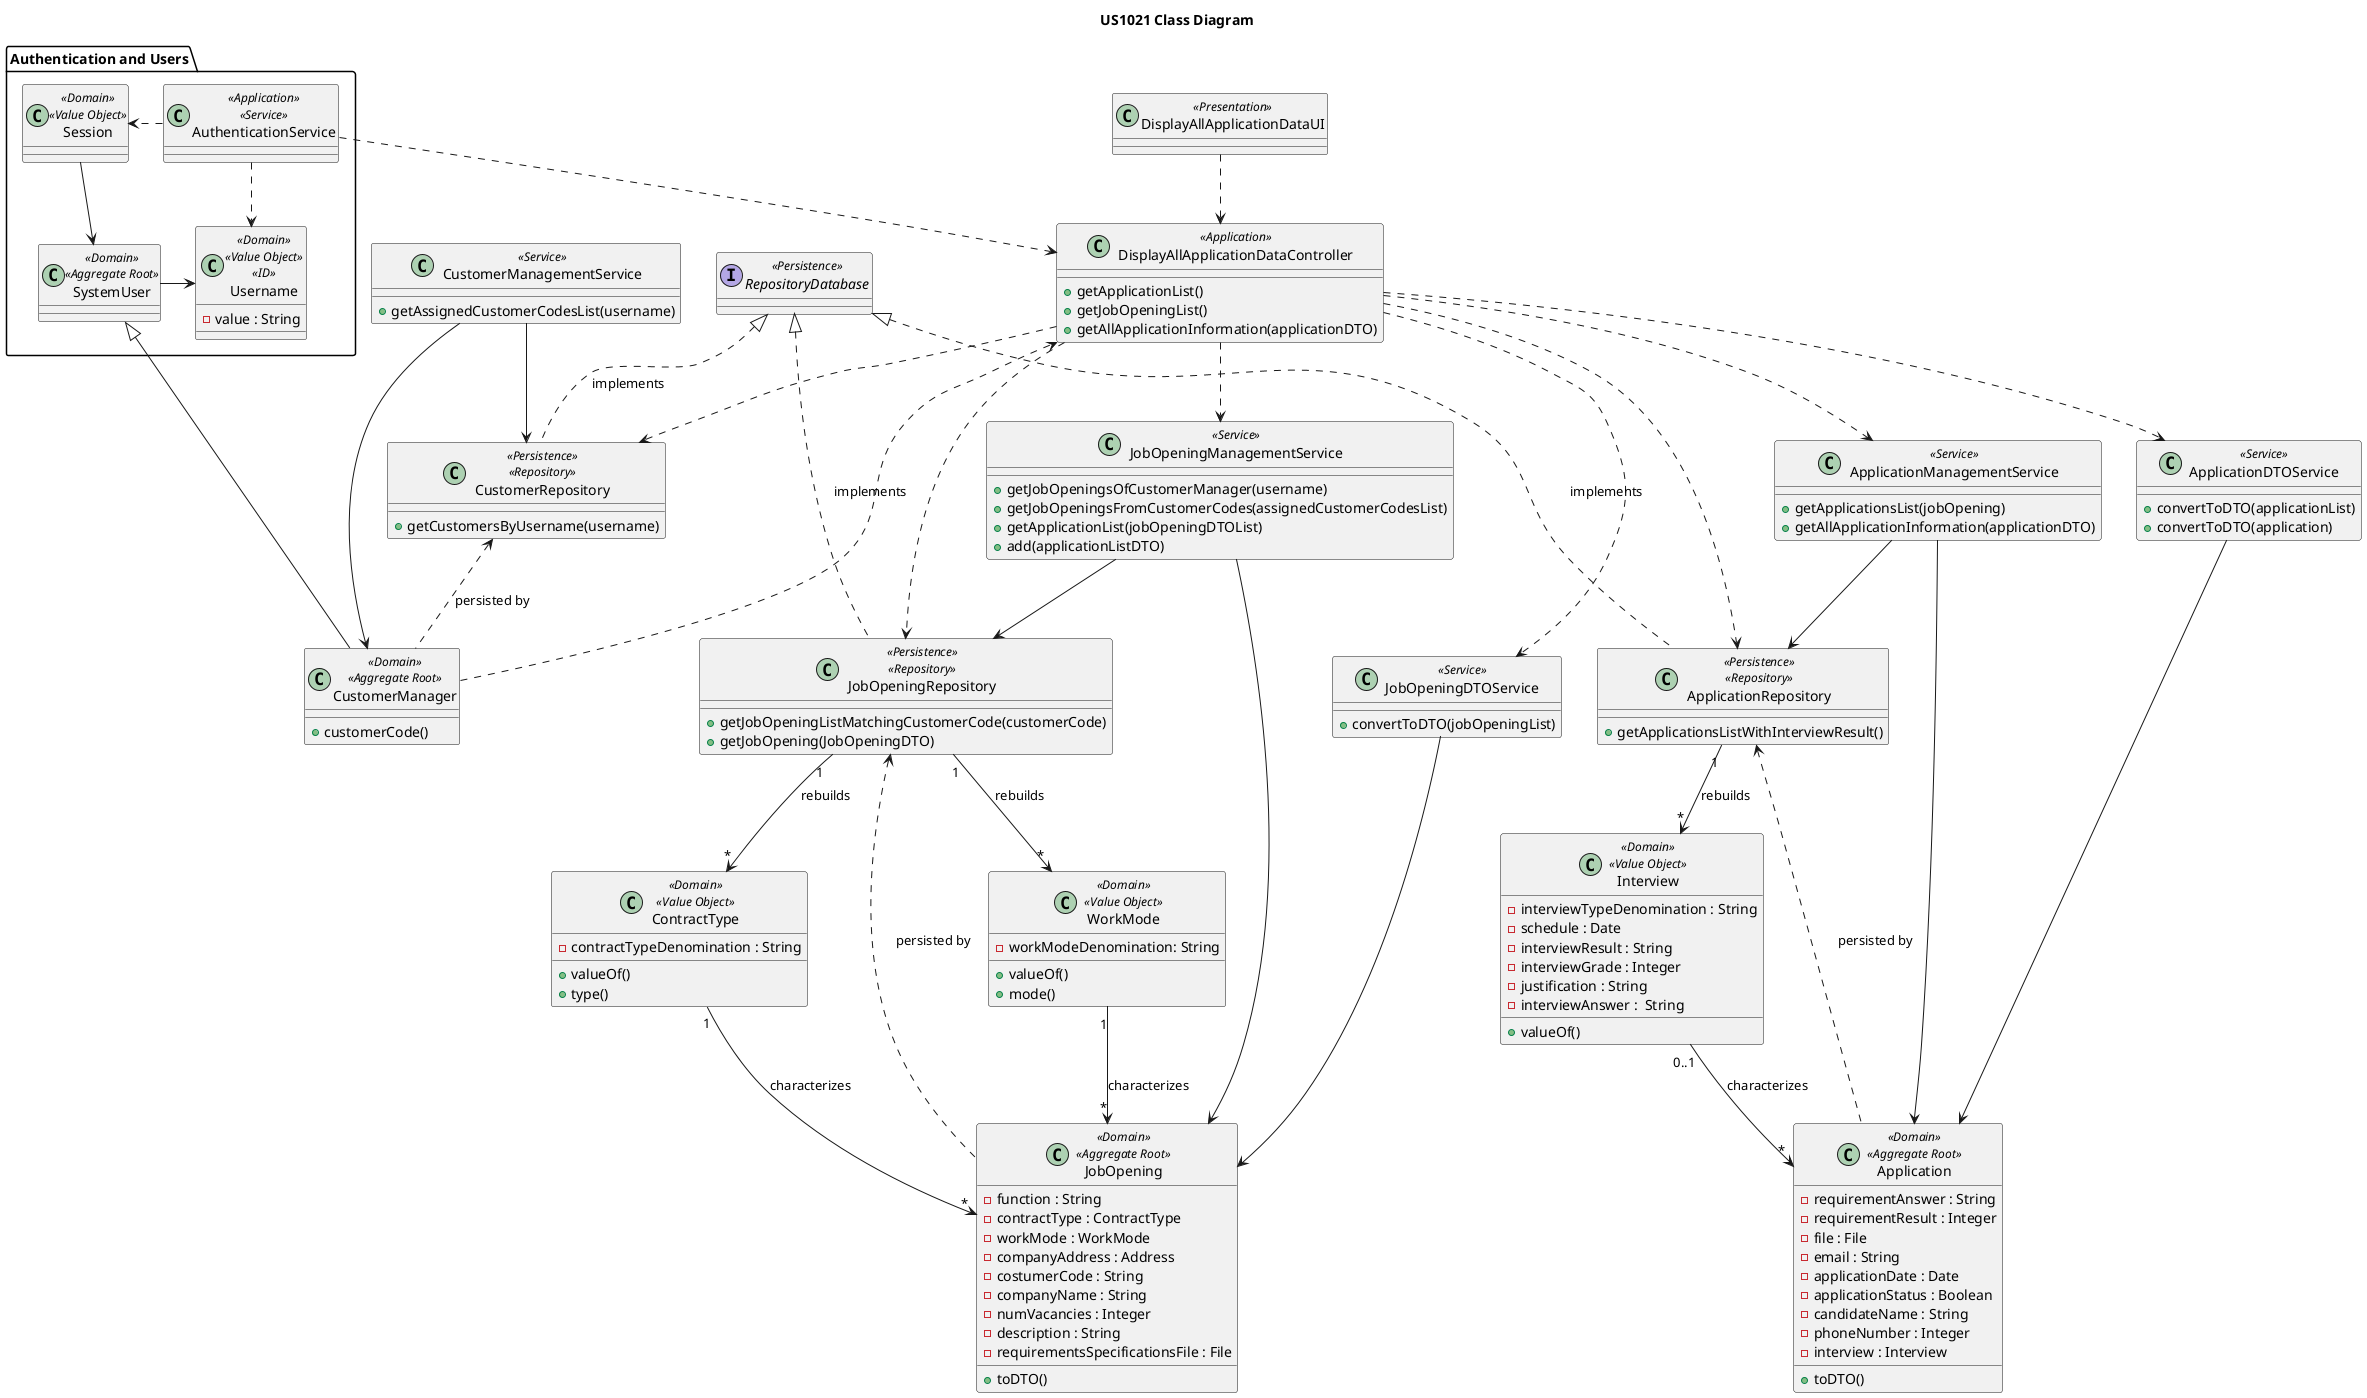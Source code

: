 @startuml US1021_CD
title US1021 Class Diagram

'package "Presentation" {
    class DisplayAllApplicationDataUI <<Presentation>> {
    }
'}

'package "Application" {
    class DisplayAllApplicationDataController <<Application>> {
        + getApplicationList()
        + getJobOpeningList()
        + getAllApplicationInformation(applicationDTO)
    }
'}

class JobOpeningManagementService <<Service>> {
    + getJobOpeningsOfCustomerManager(username)
    + getJobOpeningsFromCustomerCodes(assignedCustomerCodesList)
    + getApplicationList(jobOpeningDTOList)
    + add(applicationListDTO)
}

class CustomerManagementService <<Service>> {
    + getAssignedCustomerCodesList(username)
}

class JobOpeningDTOService <<Service>> {
    + convertToDTO(jobOpeningList)
}

class ApplicationManagementService <<Service>> {
    + getApplicationsList(jobOpening)
    + getAllApplicationInformation(applicationDTO)
}

class ApplicationDTOService <<Service>> {
    + convertToDTO(applicationList)
    + convertToDTO(application)
}


'package "Domain" {
    package "Authentication and Users" {
        class AuthenticationService <<Application>> <<Service>> {
        }
        class Session <<Domain>> <<Value Object>> {
        }
        class SystemUser <<Domain>> <<Aggregate Root>> {
        }
        class Username <<Domain>> <<Value Object>> <<ID>> {
            - value : String
        }
    }

    class CustomerManager <<Domain>> <<Aggregate Root>> {
        + customerCode()
    }

    class JobOpening <<Domain>> <<Aggregate Root>> {
        - function : String
        - contractType : ContractType
        - workMode : WorkMode
        - companyAddress : Address
        - costumerCode : String
        - companyName : String
        - numVacancies : Integer
        - description : String
        - requirementsSpecificationsFile : File
        + toDTO()
    }

    class WorkMode <<Domain>> <<Value Object>> {
        - workModeDenomination: String
        + valueOf()
        + mode()
    }

    class ContractType <<Domain>> <<Value Object>> {
        - contractTypeDenomination : String
        + valueOf()
        + type()
    }

    class Application <<Domain>> <<Aggregate Root>> {
        - requirementAnswer : String
        - requirementResult : Integer
        - file : File
        - email : String
        - applicationDate : Date
        - applicationStatus : Boolean
        - candidateName : String
        - phoneNumber : Integer
        - interview : Interview
        + toDTO()
    }

    class Interview <<Domain>> <<Value Object>> {
        - interviewTypeDenomination : String
        - schedule : Date
        - interviewResult : String
        - interviewGrade : Integer
        - justification : String
        - interviewAnswer :  String
        + valueOf()
    }
'}

'package "Persistence" {
    class JobOpeningRepository <<Persistence>> <<Repository>> {
        + getJobOpeningListMatchingCustomerCode(customerCode)
        + getJobOpening(JobOpeningDTO)
    }

    class CustomerRepository <<Persistence>> <<Repository>> {
        + getCustomersByUsername(username)
    }

    class ApplicationRepository <<Persistence>> <<Repository>> {
        + getApplicationsListWithInterviewResult()
    }

    interface RepositoryDatabase <<Persistence>> {
    }
'}

' Associations
CustomerManager ..> DisplayAllApplicationDataController
DisplayAllApplicationDataUI ..> DisplayAllApplicationDataController
DisplayAllApplicationDataController ..> JobOpeningRepository
DisplayAllApplicationDataController ..> ApplicationRepository
DisplayAllApplicationDataController ..> CustomerRepository
DisplayAllApplicationDataController ..> ApplicationManagementService
DisplayAllApplicationDataController ..> JobOpeningManagementService
DisplayAllApplicationDataController ...> JobOpeningDTOService
DisplayAllApplicationDataController ..> ApplicationDTOService

' Domain Layer
WorkMode "1" --> "*" JobOpening : characterizes
ContractType "1" --> "*" JobOpening  : characterizes
Interview "0..1" --> "*" Application : characterizes
JobOpeningManagementService --> JobOpeningRepository
JobOpeningManagementService --> JobOpening
ApplicationManagementService --> Application
ApplicationManagementService --> ApplicationRepository
ApplicationDTOService --> Application
JobOpeningDTOService --> JobOpening
CustomerManagementService --> CustomerRepository
CustomerManagementService --> CustomerManager

' Persistence Layer
JobOpeningRepository "1" --> "*" ContractType : rebuilds
JobOpeningRepository "1" --> "*" WorkMode : rebuilds
JobOpeningRepository <.. JobOpening : persisted by

ApplicationRepository <.. Application : persisted by
ApplicationRepository "1" --> "*" Interview : rebuilds


CustomerRepository <.. CustomerManager : persisted by

' Interface implementation
RepositoryDatabase <|.. JobOpeningRepository : implements
RepositoryDatabase <|.. ApplicationRepository : implements
RepositoryDatabase <|.. CustomerRepository : implements

' Authentication
Session --> SystemUser
SystemUser -> Username
AuthenticationService .> Username
AuthenticationService .> Session
AuthenticationService ..> DisplayAllApplicationDataController
CustomerManager --|> SystemUser

@enduml
